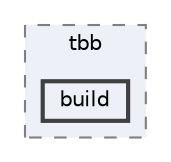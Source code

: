 digraph "external/taskflow/3rd-party/tbb/build"
{
 // LATEX_PDF_SIZE
  bgcolor="transparent";
  edge [fontname=Helvetica,fontsize=10,labelfontname=Helvetica,labelfontsize=10];
  node [fontname=Helvetica,fontsize=10,shape=box,height=0.2,width=0.4];
  compound=true
  subgraph clusterdir_abe7062a90e3f7803c8f3bdd007f6ae1 {
    graph [ bgcolor="#edf0f7", pencolor="grey50", label="tbb", fontname=Helvetica,fontsize=10 style="filled,dashed", URL="dir_abe7062a90e3f7803c8f3bdd007f6ae1.html",tooltip=""]
  dir_dfc4be1c84628c20d3f98bf5606fc07d [label="build", fillcolor="#edf0f7", color="grey25", style="filled,bold", URL="dir_dfc4be1c84628c20d3f98bf5606fc07d.html",tooltip=""];
  }
}
